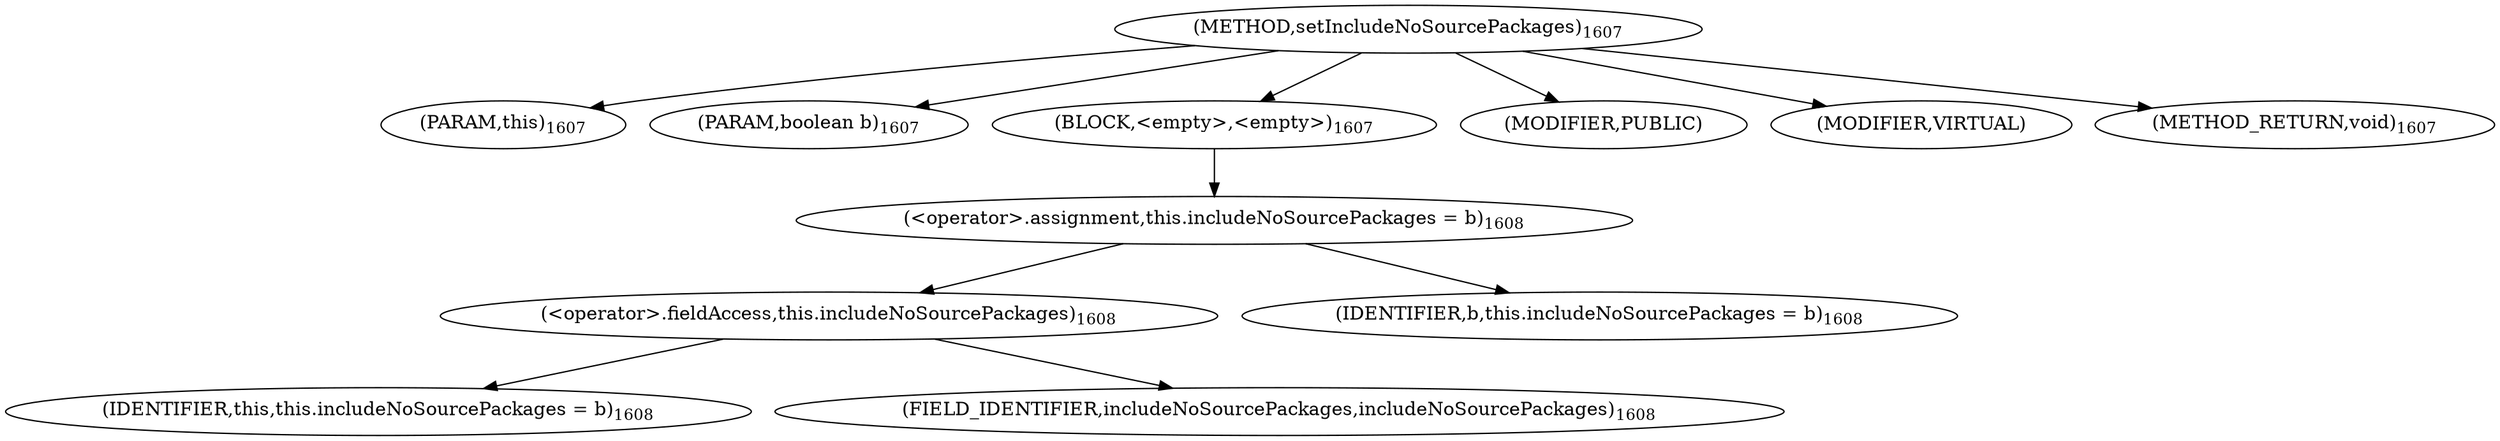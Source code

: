 digraph "setIncludeNoSourcePackages" {  
"2871" [label = <(METHOD,setIncludeNoSourcePackages)<SUB>1607</SUB>> ]
"323" [label = <(PARAM,this)<SUB>1607</SUB>> ]
"2872" [label = <(PARAM,boolean b)<SUB>1607</SUB>> ]
"2873" [label = <(BLOCK,&lt;empty&gt;,&lt;empty&gt;)<SUB>1607</SUB>> ]
"2874" [label = <(&lt;operator&gt;.assignment,this.includeNoSourcePackages = b)<SUB>1608</SUB>> ]
"2875" [label = <(&lt;operator&gt;.fieldAccess,this.includeNoSourcePackages)<SUB>1608</SUB>> ]
"322" [label = <(IDENTIFIER,this,this.includeNoSourcePackages = b)<SUB>1608</SUB>> ]
"2876" [label = <(FIELD_IDENTIFIER,includeNoSourcePackages,includeNoSourcePackages)<SUB>1608</SUB>> ]
"2877" [label = <(IDENTIFIER,b,this.includeNoSourcePackages = b)<SUB>1608</SUB>> ]
"2878" [label = <(MODIFIER,PUBLIC)> ]
"2879" [label = <(MODIFIER,VIRTUAL)> ]
"2880" [label = <(METHOD_RETURN,void)<SUB>1607</SUB>> ]
  "2871" -> "323" 
  "2871" -> "2872" 
  "2871" -> "2873" 
  "2871" -> "2878" 
  "2871" -> "2879" 
  "2871" -> "2880" 
  "2873" -> "2874" 
  "2874" -> "2875" 
  "2874" -> "2877" 
  "2875" -> "322" 
  "2875" -> "2876" 
}
